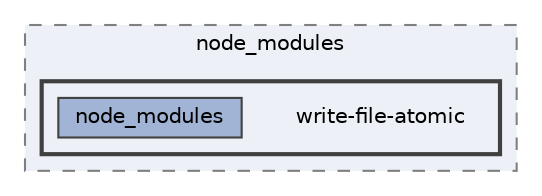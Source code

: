 digraph "C:/Users/arisc/OneDrive/Documents/GitHub/FINAL/EcoEats-Project/node_modules/write-file-atomic"
{
 // LATEX_PDF_SIZE
  bgcolor="transparent";
  edge [fontname=Helvetica,fontsize=10,labelfontname=Helvetica,labelfontsize=10];
  node [fontname=Helvetica,fontsize=10,shape=box,height=0.2,width=0.4];
  compound=true
  subgraph clusterdir_5091f2b68170d33f954320199e2fed0a {
    graph [ bgcolor="#edf0f7", pencolor="grey50", label="node_modules", fontname=Helvetica,fontsize=10 style="filled,dashed", URL="dir_5091f2b68170d33f954320199e2fed0a.html",tooltip=""]
  subgraph clusterdir_2135cbfe290d34a1b5a93b3244f7e3f8 {
    graph [ bgcolor="#edf0f7", pencolor="grey25", label="", fontname=Helvetica,fontsize=10 style="filled,bold", URL="dir_2135cbfe290d34a1b5a93b3244f7e3f8.html",tooltip=""]
    dir_2135cbfe290d34a1b5a93b3244f7e3f8 [shape=plaintext, label="write-file-atomic"];
  dir_4a3716c32e778fa4f0a78f0870939da3 [label="node_modules", fillcolor="#a2b4d6", color="grey25", style="filled", URL="dir_4a3716c32e778fa4f0a78f0870939da3.html",tooltip=""];
  }
  }
}

